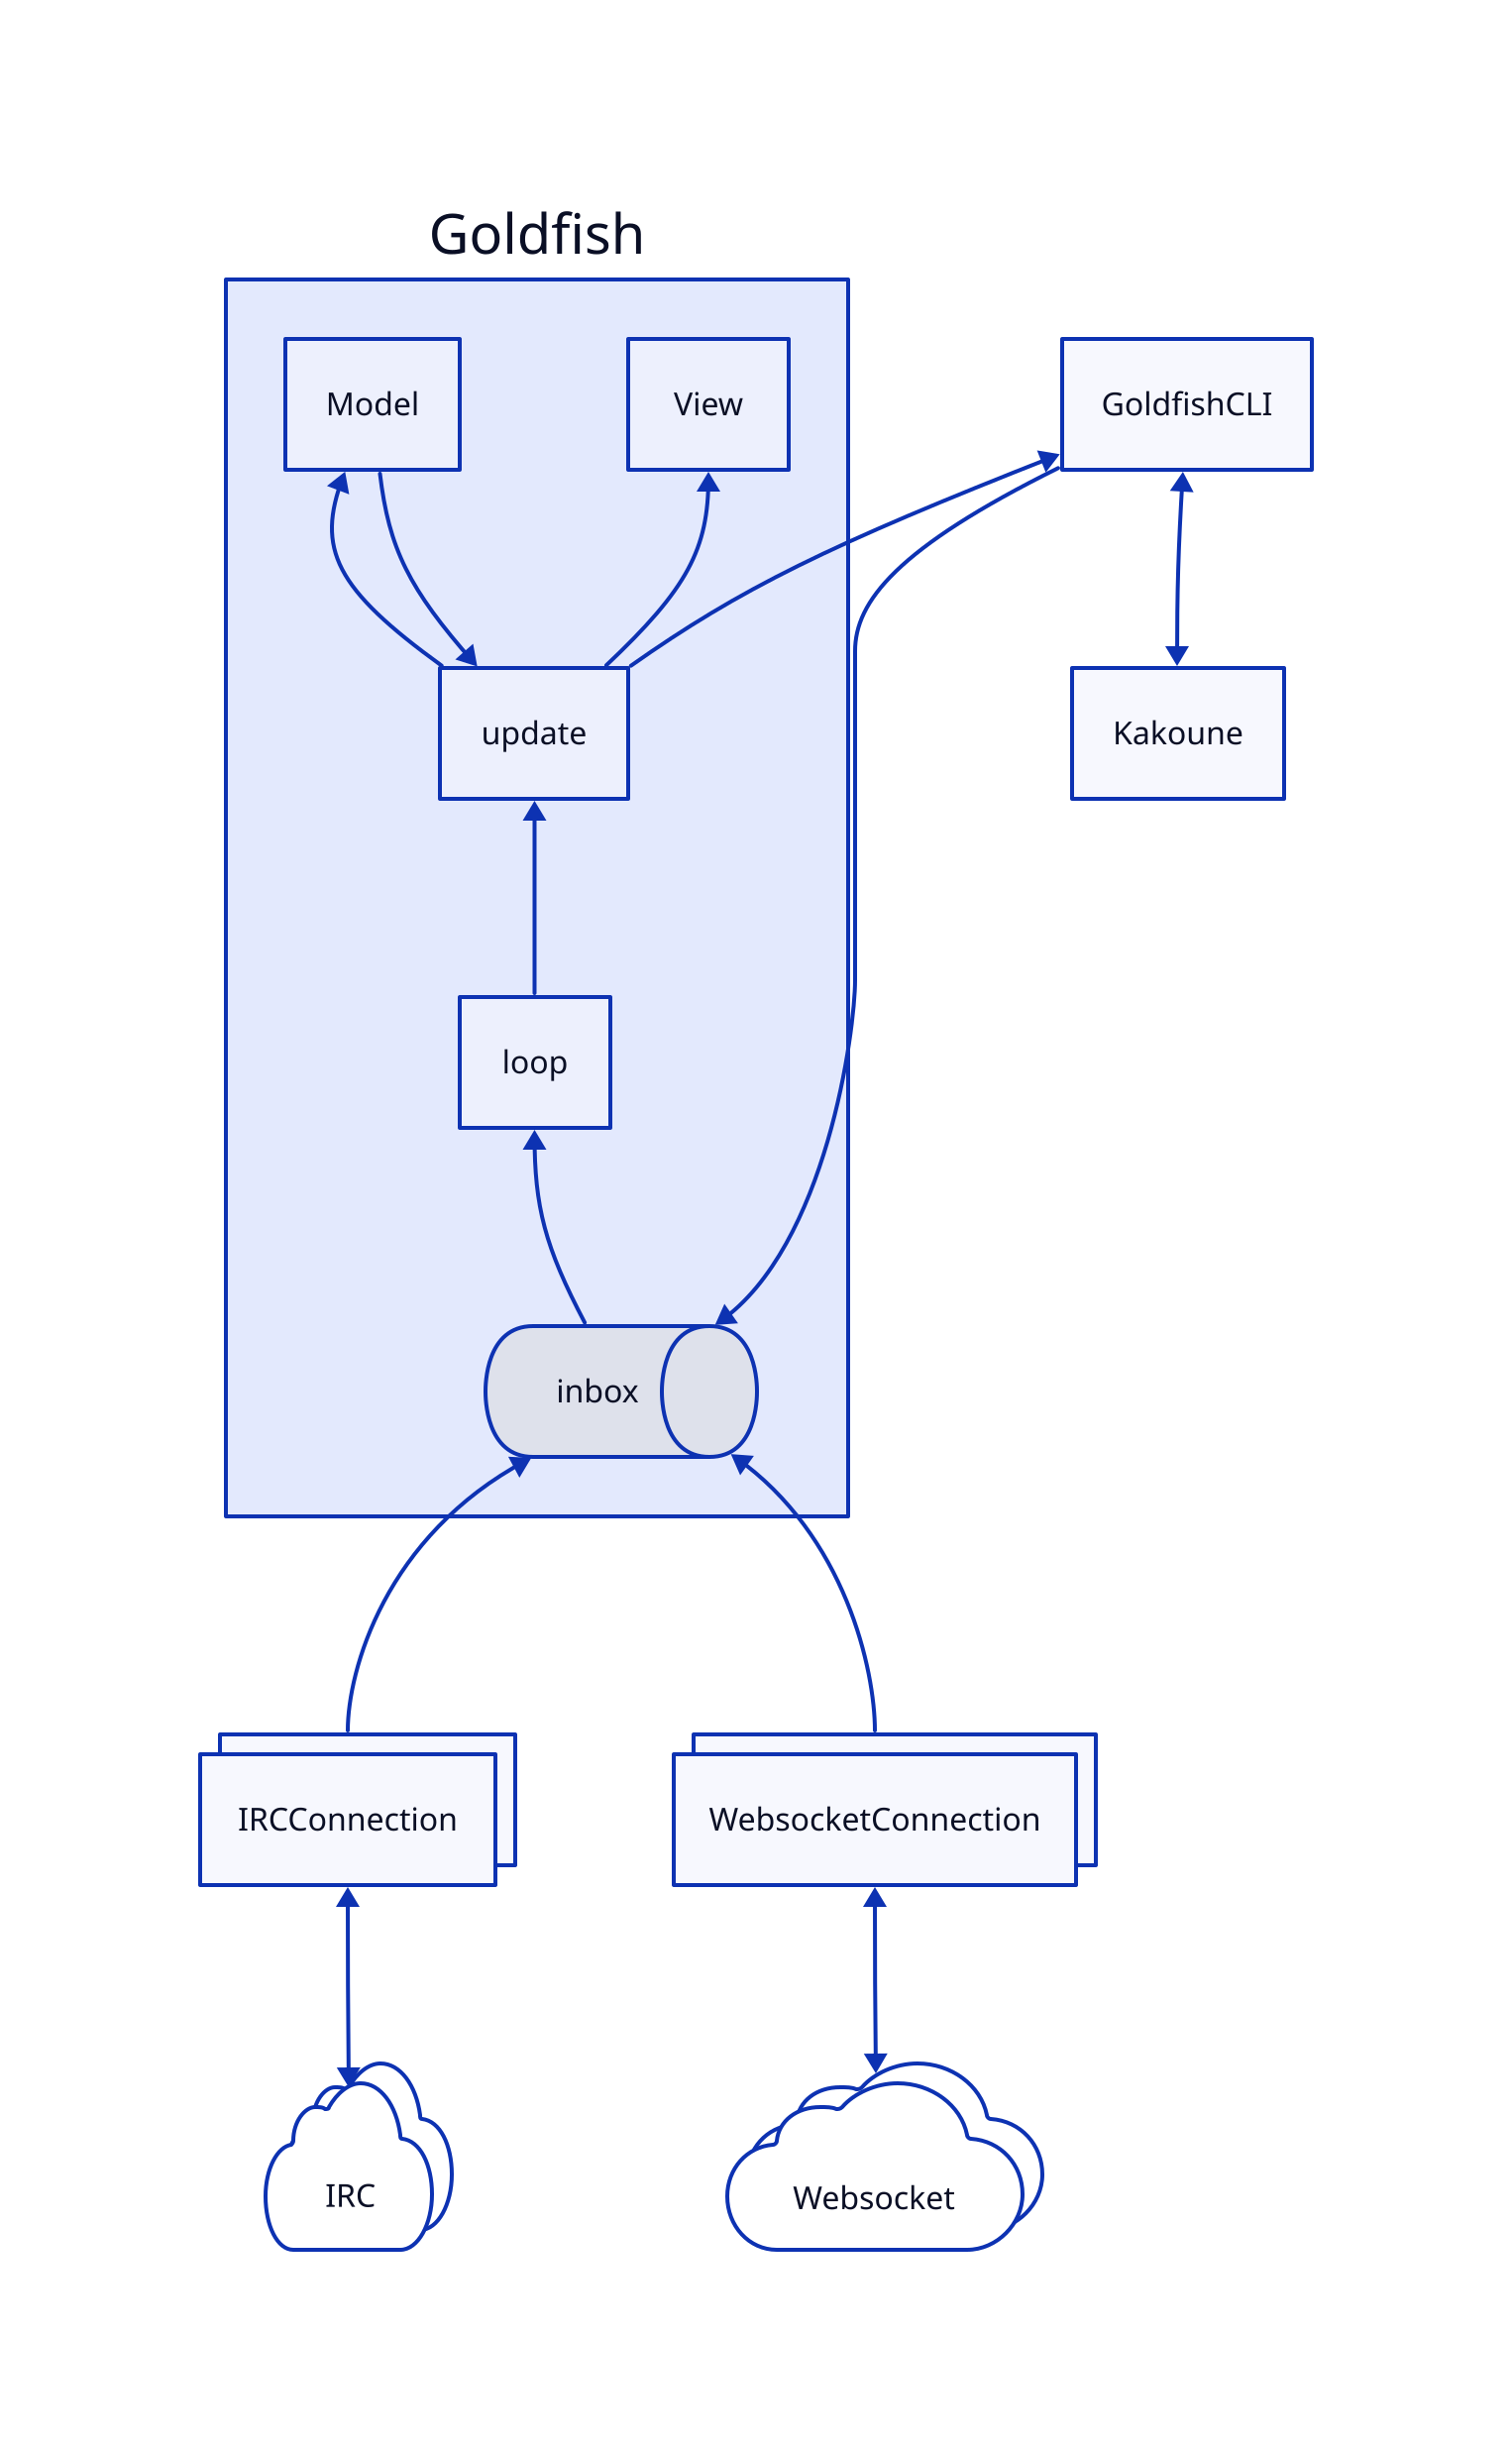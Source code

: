 direction: up

IRC.shape: cloud
IRC.style.multiple: true
Websocket.shape: cloud
Websocket.style.multiple: true
IRCConnection.style.multiple: true
WebsocketConnection.style.multiple: true
Goldfish.inbox.shape: queue

IRC <> IRCConnection
Websocket <> WebsocketConnection
IRCConnection -> Goldfish.inbox
WebsocketConnection -> Goldfish.inbox
Goldfish.inbox -> Goldfish.loop -> Goldfish.update
Goldfish.Model -> Goldfish.update -> Goldfish.Model
Goldfish.update -> Goldfish.View

Kakoune <> GoldfishCLI -> Goldfish.inbox
Goldfish.update -> GoldfishCLI
